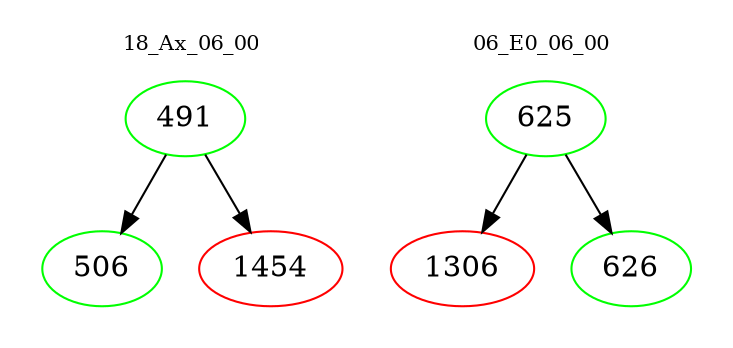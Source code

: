 digraph{
subgraph cluster_0 {
color = white
label = "18_Ax_06_00";
fontsize=10;
T0_491 [label="491", color="green"]
T0_491 -> T0_506 [color="black"]
T0_506 [label="506", color="green"]
T0_491 -> T0_1454 [color="black"]
T0_1454 [label="1454", color="red"]
}
subgraph cluster_1 {
color = white
label = "06_E0_06_00";
fontsize=10;
T1_625 [label="625", color="green"]
T1_625 -> T1_1306 [color="black"]
T1_1306 [label="1306", color="red"]
T1_625 -> T1_626 [color="black"]
T1_626 [label="626", color="green"]
}
}
